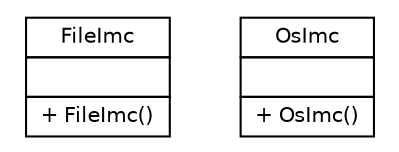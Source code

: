 #!/usr/local/bin/dot
#
# Class diagram 
# Generated by UMLGraph version R5_6 (http://www.umlgraph.org/)
#

digraph G {
	edge [fontname="Helvetica",fontsize=10,labelfontname="Helvetica",labelfontsize=10];
	node [fontname="Helvetica",fontsize=10,shape=plaintext];
	nodesep=0.25;
	ranksep=0.5;
	// de.hsbremen.tc.tnc.im.example.FileImc
	c0 [label=<<table title="de.hsbremen.tc.tnc.im.example.FileImc" border="0" cellborder="1" cellspacing="0" cellpadding="2" port="p" href="./FileImc.html">
		<tr><td><table border="0" cellspacing="0" cellpadding="1">
<tr><td align="center" balign="center"> FileImc </td></tr>
		</table></td></tr>
		<tr><td><table border="0" cellspacing="0" cellpadding="1">
<tr><td align="left" balign="left">  </td></tr>
		</table></td></tr>
		<tr><td><table border="0" cellspacing="0" cellpadding="1">
<tr><td align="left" balign="left"> + FileImc() </td></tr>
		</table></td></tr>
		</table>>, URL="./FileImc.html", fontname="Helvetica", fontcolor="black", fontsize=10.0];
	// de.hsbremen.tc.tnc.im.example.OsImc
	c1 [label=<<table title="de.hsbremen.tc.tnc.im.example.OsImc" border="0" cellborder="1" cellspacing="0" cellpadding="2" port="p" href="./OsImc.html">
		<tr><td><table border="0" cellspacing="0" cellpadding="1">
<tr><td align="center" balign="center"> OsImc </td></tr>
		</table></td></tr>
		<tr><td><table border="0" cellspacing="0" cellpadding="1">
<tr><td align="left" balign="left">  </td></tr>
		</table></td></tr>
		<tr><td><table border="0" cellspacing="0" cellpadding="1">
<tr><td align="left" balign="left"> + OsImc() </td></tr>
		</table></td></tr>
		</table>>, URL="./OsImc.html", fontname="Helvetica", fontcolor="black", fontsize=10.0];
}

